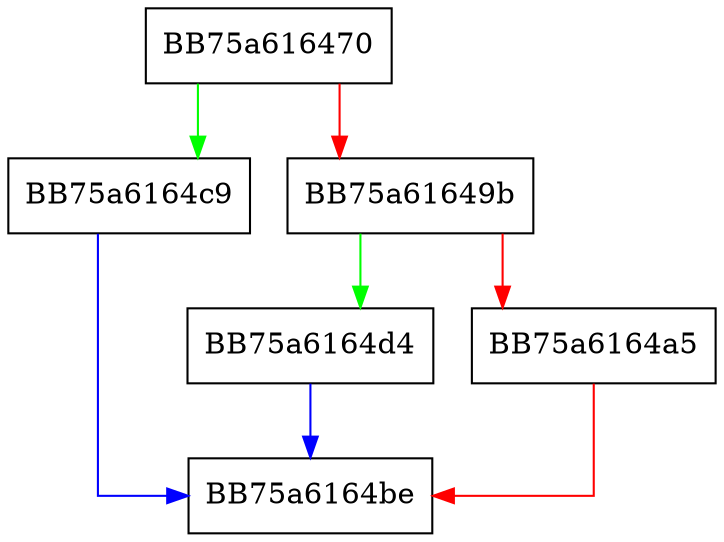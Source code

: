 digraph Shutdown {
  node [shape="box"];
  graph [splines=ortho];
  BB75a616470 -> BB75a6164c9 [color="green"];
  BB75a616470 -> BB75a61649b [color="red"];
  BB75a61649b -> BB75a6164d4 [color="green"];
  BB75a61649b -> BB75a6164a5 [color="red"];
  BB75a6164a5 -> BB75a6164be [color="red"];
  BB75a6164c9 -> BB75a6164be [color="blue"];
  BB75a6164d4 -> BB75a6164be [color="blue"];
}